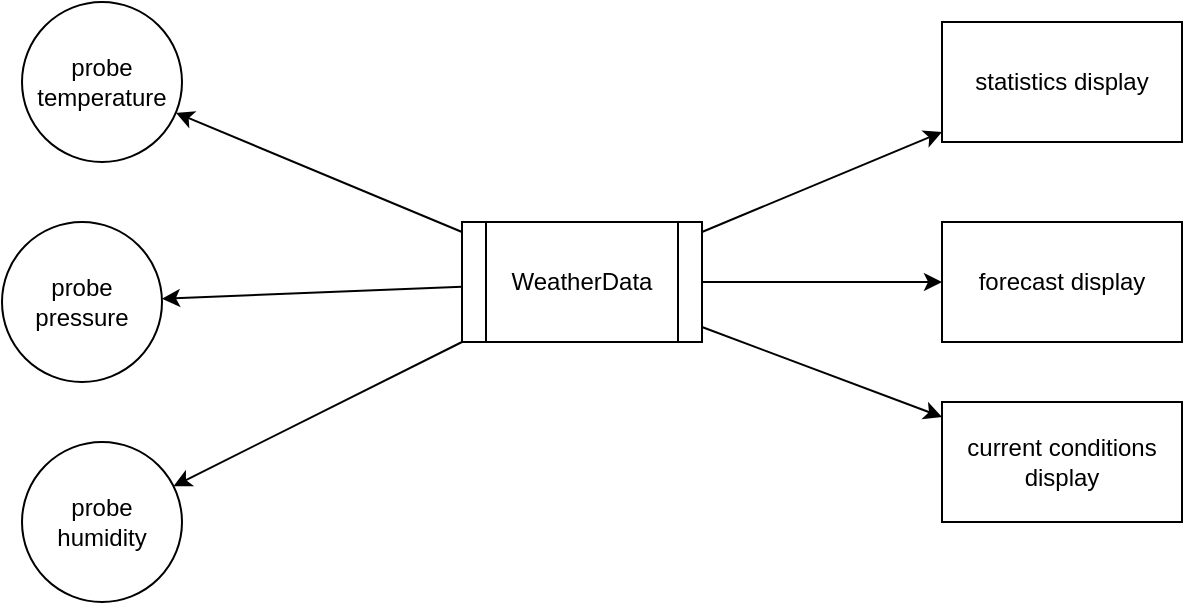 <mxfile>
    <diagram id="0mBNZcpSwDvxWXqKmnuk" name="Page-1">
        <mxGraphModel dx="614" dy="369" grid="1" gridSize="10" guides="1" tooltips="1" connect="1" arrows="1" fold="1" page="1" pageScale="1" pageWidth="850" pageHeight="1100" math="0" shadow="0">
            <root>
                <mxCell id="0"/>
                <mxCell id="1" parent="0"/>
                <mxCell id="2" value="probe temperature" style="ellipse;whiteSpace=wrap;html=1;aspect=fixed;" vertex="1" parent="1">
                    <mxGeometry x="40" y="130" width="80" height="80" as="geometry"/>
                </mxCell>
                <mxCell id="3" value="probe pressure" style="ellipse;whiteSpace=wrap;html=1;aspect=fixed;" vertex="1" parent="1">
                    <mxGeometry x="30" y="240" width="80" height="80" as="geometry"/>
                </mxCell>
                <mxCell id="4" value="probe humidity" style="ellipse;whiteSpace=wrap;html=1;aspect=fixed;" vertex="1" parent="1">
                    <mxGeometry x="40" y="350" width="80" height="80" as="geometry"/>
                </mxCell>
                <mxCell id="5" value="statistics display" style="rounded=0;whiteSpace=wrap;html=1;" vertex="1" parent="1">
                    <mxGeometry x="500" y="140" width="120" height="60" as="geometry"/>
                </mxCell>
                <mxCell id="6" value="forecast display" style="rounded=0;whiteSpace=wrap;html=1;" vertex="1" parent="1">
                    <mxGeometry x="500" y="240" width="120" height="60" as="geometry"/>
                </mxCell>
                <mxCell id="7" value="current conditions display" style="rounded=0;whiteSpace=wrap;html=1;" vertex="1" parent="1">
                    <mxGeometry x="500" y="330" width="120" height="60" as="geometry"/>
                </mxCell>
                <mxCell id="9" style="edgeStyle=none;html=1;" edge="1" parent="1" source="8" target="2">
                    <mxGeometry relative="1" as="geometry"/>
                </mxCell>
                <mxCell id="10" style="edgeStyle=none;html=1;" edge="1" parent="1" source="8" target="3">
                    <mxGeometry relative="1" as="geometry"/>
                </mxCell>
                <mxCell id="11" style="edgeStyle=none;html=1;" edge="1" parent="1" source="8" target="4">
                    <mxGeometry relative="1" as="geometry"/>
                </mxCell>
                <mxCell id="12" style="edgeStyle=none;html=1;" edge="1" parent="1" source="8" target="5">
                    <mxGeometry relative="1" as="geometry"/>
                </mxCell>
                <mxCell id="13" style="edgeStyle=none;html=1;" edge="1" parent="1" source="8" target="6">
                    <mxGeometry relative="1" as="geometry"/>
                </mxCell>
                <mxCell id="14" style="edgeStyle=none;html=1;" edge="1" parent="1" source="8" target="7">
                    <mxGeometry relative="1" as="geometry"/>
                </mxCell>
                <mxCell id="8" value="WeatherData" style="shape=process;whiteSpace=wrap;html=1;backgroundOutline=1;" vertex="1" parent="1">
                    <mxGeometry x="260" y="240" width="120" height="60" as="geometry"/>
                </mxCell>
            </root>
        </mxGraphModel>
    </diagram>
</mxfile>